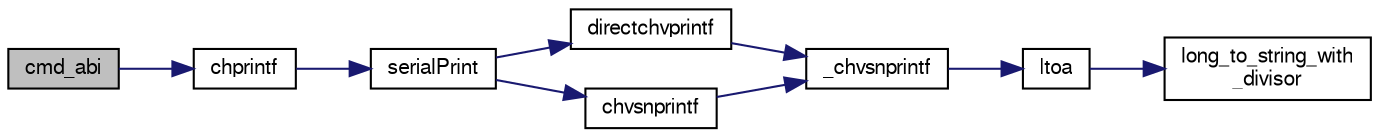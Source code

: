 digraph "cmd_abi"
{
  edge [fontname="FreeSans",fontsize="10",labelfontname="FreeSans",labelfontsize="10"];
  node [fontname="FreeSans",fontsize="10",shape=record];
  rankdir="LR";
  Node1 [label="cmd_abi",height=0.2,width=0.4,color="black", fillcolor="grey75", style="filled", fontcolor="black"];
  Node1 -> Node2 [color="midnightblue",fontsize="10",style="solid",fontname="FreeSans"];
  Node2 [label="chprintf",height=0.2,width=0.4,color="black", fillcolor="white", style="filled",URL="$group__chprintf.html#gac84c97ff3243a8aa49289a3abc53f010"];
  Node2 -> Node3 [color="midnightblue",fontsize="10",style="solid",fontname="FreeSans"];
  Node3 [label="serialPrint",height=0.2,width=0.4,color="black", fillcolor="white", style="filled",URL="$group__chprintf.html#gad8b1843bc1a848126a7633f4aa1add5c"];
  Node3 -> Node4 [color="midnightblue",fontsize="10",style="solid",fontname="FreeSans"];
  Node4 [label="directchvprintf",height=0.2,width=0.4,color="black", fillcolor="white", style="filled",URL="$group__chprintf.html#ga6ab3aab7068a955278da45c63b02bc4d"];
  Node4 -> Node5 [color="midnightblue",fontsize="10",style="solid",fontname="FreeSans"];
  Node5 [label="_chvsnprintf",height=0.2,width=0.4,color="black", fillcolor="white", style="filled",URL="$group__chprintf.html#gaa4e64308af46238224f455c00a4fcf26",tooltip="System formatted output function. "];
  Node5 -> Node6 [color="midnightblue",fontsize="10",style="solid",fontname="FreeSans"];
  Node6 [label="ltoa",height=0.2,width=0.4,color="black", fillcolor="white", style="filled",URL="$group__chprintf.html#gac5d948ddbb98eeaf4c395f12d1673e2e"];
  Node6 -> Node7 [color="midnightblue",fontsize="10",style="solid",fontname="FreeSans"];
  Node7 [label="long_to_string_with\l_divisor",height=0.2,width=0.4,color="black", fillcolor="white", style="filled",URL="$group__chprintf.html#ga083a2bdcd3b67b7be94900e8affc57b8"];
  Node3 -> Node8 [color="midnightblue",fontsize="10",style="solid",fontname="FreeSans"];
  Node8 [label="chvsnprintf",height=0.2,width=0.4,color="black", fillcolor="white", style="filled",URL="$group__chprintf.html#ga561a2515db27520c8a995f2f2213aed4"];
  Node8 -> Node5 [color="midnightblue",fontsize="10",style="solid",fontname="FreeSans"];
}
